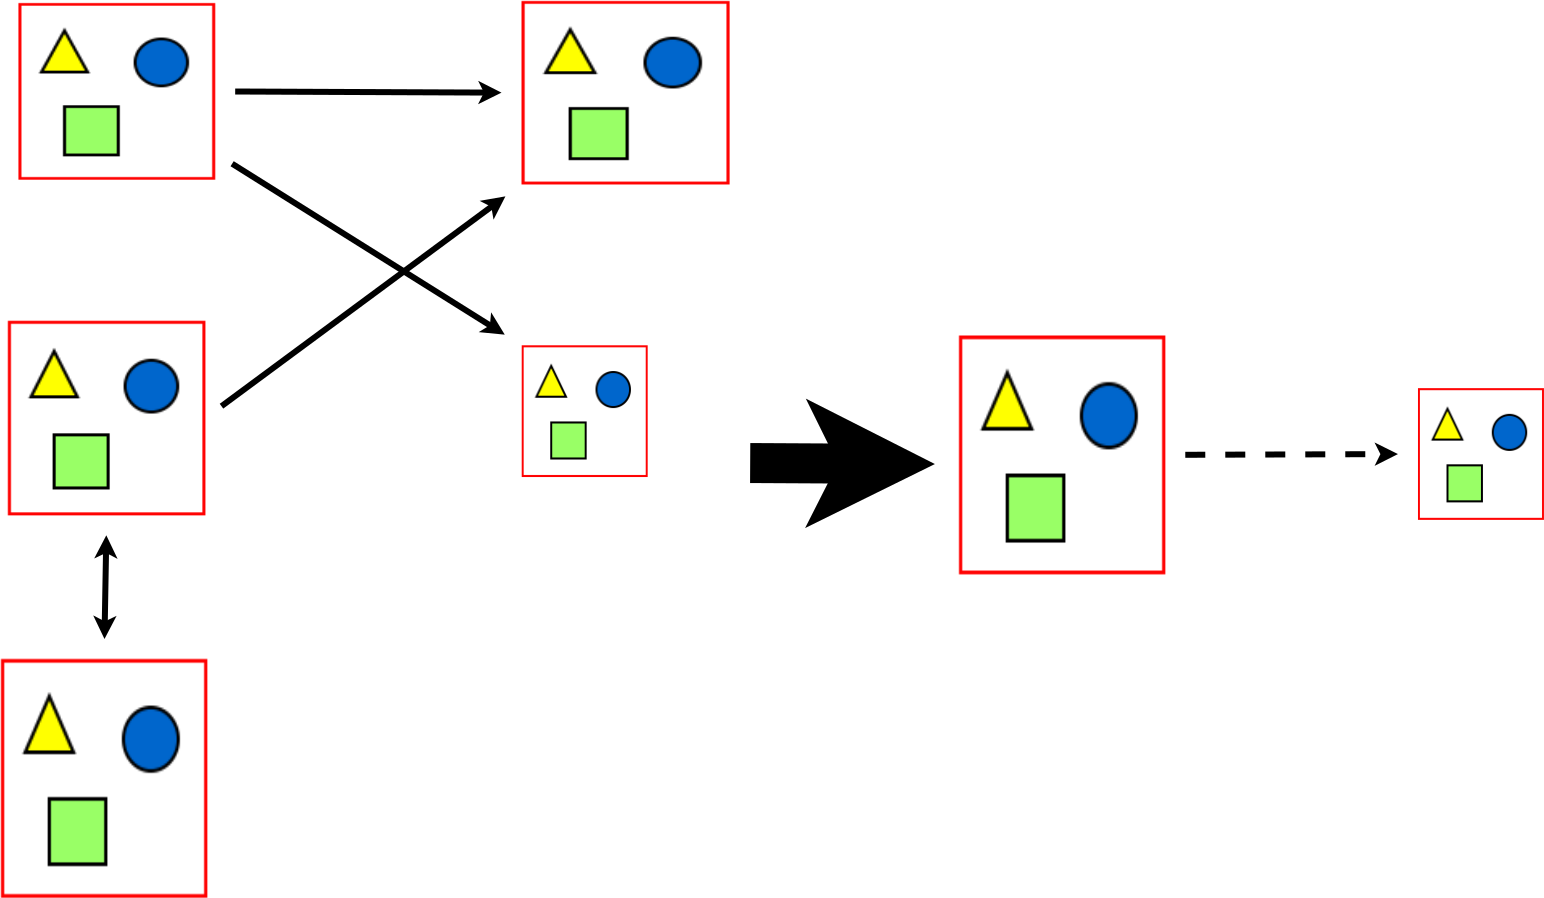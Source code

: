 <?xml version="1.0" encoding="UTF-8"?>
<dia:diagram xmlns:dia="http://www.lysator.liu.se/~alla/dia/">
  <dia:layer name="Background" visible="true">
    <dia:object type="Standard - Image" version="0" id="O0">
      <dia:attribute name="obj_pos">
        <dia:point val="5.6,-1.6"/>
      </dia:attribute>
      <dia:attribute name="obj_bb">
        <dia:rectangle val="5.55,-1.65;15.489,7.287"/>
      </dia:attribute>
      <dia:attribute name="elem_corner">
        <dia:point val="5.6,-1.6"/>
      </dia:attribute>
      <dia:attribute name="elem_width">
        <dia:real val="9.839"/>
      </dia:attribute>
      <dia:attribute name="elem_height">
        <dia:real val="8.837"/>
      </dia:attribute>
      <dia:attribute name="draw_border">
        <dia:boolean val="false"/>
      </dia:attribute>
      <dia:attribute name="keep_aspect">
        <dia:boolean val="true"/>
      </dia:attribute>
      <dia:attribute name="file">
        <dia:string>#/home/pcv/diplomka/trunk/docs/pics/Boy_1.gif#</dia:string>
      </dia:attribute>
    </dia:object>
    <dia:object type="Standard - Image" version="0" id="O1">
      <dia:attribute name="obj_pos">
        <dia:point val="5.075,14.29"/>
      </dia:attribute>
      <dia:attribute name="obj_bb">
        <dia:rectangle val="5.025,14.24;15.0,24.063"/>
      </dia:attribute>
      <dia:attribute name="elem_corner">
        <dia:point val="5.075,14.29"/>
      </dia:attribute>
      <dia:attribute name="elem_width">
        <dia:real val="9.875"/>
      </dia:attribute>
      <dia:attribute name="elem_height">
        <dia:real val="9.723"/>
      </dia:attribute>
      <dia:attribute name="draw_border">
        <dia:boolean val="false"/>
      </dia:attribute>
      <dia:attribute name="keep_aspect">
        <dia:boolean val="true"/>
      </dia:attribute>
      <dia:attribute name="file">
        <dia:string>#/home/pcv/diplomka/trunk/docs/pics/Girl.gif#</dia:string>
      </dia:attribute>
    </dia:object>
    <dia:object type="Standard - Image" version="0" id="O2">
      <dia:attribute name="obj_pos">
        <dia:point val="30.755,-1.702"/>
      </dia:attribute>
      <dia:attribute name="obj_bb">
        <dia:rectangle val="30.705,-1.752;41.213,7.521"/>
      </dia:attribute>
      <dia:attribute name="elem_corner">
        <dia:point val="30.755,-1.702"/>
      </dia:attribute>
      <dia:attribute name="elem_width">
        <dia:real val="10.408"/>
      </dia:attribute>
      <dia:attribute name="elem_height">
        <dia:real val="9.173"/>
      </dia:attribute>
      <dia:attribute name="draw_border">
        <dia:boolean val="false"/>
      </dia:attribute>
      <dia:attribute name="keep_aspect">
        <dia:boolean val="true"/>
      </dia:attribute>
      <dia:attribute name="file">
        <dia:string>#/home/pcv/diplomka/trunk/docs/pics/Bananas.gif#</dia:string>
      </dia:attribute>
    </dia:object>
    <dia:object type="Standard - Image" version="0" id="O3">
      <dia:attribute name="obj_pos">
        <dia:point val="30.765,15.512"/>
      </dia:attribute>
      <dia:attribute name="obj_bb">
        <dia:rectangle val="30.715,15.463;37.113,22.149"/>
      </dia:attribute>
      <dia:attribute name="elem_corner">
        <dia:point val="30.765,15.512"/>
      </dia:attribute>
      <dia:attribute name="elem_width">
        <dia:real val="6.299"/>
      </dia:attribute>
      <dia:attribute name="elem_height">
        <dia:real val="6.587"/>
      </dia:attribute>
      <dia:attribute name="draw_border">
        <dia:boolean val="false"/>
      </dia:attribute>
      <dia:attribute name="keep_aspect">
        <dia:boolean val="true"/>
      </dia:attribute>
      <dia:attribute name="file">
        <dia:string>#/home/pcv/diplomka/trunk/docs/pics/Pear.gif#</dia:string>
      </dia:attribute>
    </dia:object>
    <dia:object type="Standard - Line" version="0" id="O4">
      <dia:attribute name="obj_pos">
        <dia:point val="15.439,2.819"/>
      </dia:attribute>
      <dia:attribute name="obj_bb">
        <dia:rectangle val="16.289,2.379;29.907,3.38"/>
      </dia:attribute>
      <dia:attribute name="conn_endpoints">
        <dia:point val="15.439,2.819"/>
        <dia:point val="30.755,2.884"/>
      </dia:attribute>
      <dia:attribute name="numcp">
        <dia:int val="1"/>
      </dia:attribute>
      <dia:attribute name="line_width">
        <dia:real val="0.3"/>
      </dia:attribute>
      <dia:attribute name="end_arrow">
        <dia:enum val="22"/>
      </dia:attribute>
      <dia:attribute name="end_arrow_length">
        <dia:real val="0.5"/>
      </dia:attribute>
      <dia:attribute name="end_arrow_width">
        <dia:real val="0.5"/>
      </dia:attribute>
      <dia:attribute name="absolute_start_gap">
        <dia:real val="1"/>
      </dia:attribute>
      <dia:attribute name="absolute_end_gap">
        <dia:real val="1"/>
      </dia:attribute>
      <dia:connections>
        <dia:connection handle="0" to="O0" connection="4"/>
        <dia:connection handle="1" to="O2" connection="3"/>
      </dia:connections>
    </dia:object>
    <dia:object type="Standard - Line" version="0" id="O5">
      <dia:attribute name="obj_pos">
        <dia:point val="15.54,5.966"/>
      </dia:attribute>
      <dia:attribute name="obj_bb">
        <dia:rectangle val="16.18,6.291;30.31,15.485"/>
      </dia:attribute>
      <dia:attribute name="conn_endpoints">
        <dia:point val="15.54,5.966"/>
        <dia:point val="30.765,15.512"/>
      </dia:attribute>
      <dia:attribute name="numcp">
        <dia:int val="1"/>
      </dia:attribute>
      <dia:attribute name="line_width">
        <dia:real val="0.3"/>
      </dia:attribute>
      <dia:attribute name="end_arrow">
        <dia:enum val="22"/>
      </dia:attribute>
      <dia:attribute name="end_arrow_length">
        <dia:real val="0.5"/>
      </dia:attribute>
      <dia:attribute name="end_arrow_width">
        <dia:real val="0.5"/>
      </dia:attribute>
      <dia:attribute name="absolute_start_gap">
        <dia:real val="1"/>
      </dia:attribute>
      <dia:attribute name="absolute_end_gap">
        <dia:real val="1"/>
      </dia:attribute>
      <dia:connections>
        <dia:connection handle="0" to="O0" connection="8"/>
        <dia:connection handle="1" to="O3" connection="0"/>
      </dia:connections>
    </dia:object>
    <dia:object type="Standard - Line" version="0" id="O6">
      <dia:attribute name="obj_pos">
        <dia:point val="14.95,19.152"/>
      </dia:attribute>
      <dia:attribute name="obj_bb">
        <dia:rectangle val="15.544,7.574;30.368,18.767"/>
      </dia:attribute>
      <dia:attribute name="conn_endpoints">
        <dia:point val="14.95,19.152"/>
        <dia:point val="30.755,7.471"/>
      </dia:attribute>
      <dia:attribute name="numcp">
        <dia:int val="1"/>
      </dia:attribute>
      <dia:attribute name="line_width">
        <dia:real val="0.3"/>
      </dia:attribute>
      <dia:attribute name="end_arrow">
        <dia:enum val="22"/>
      </dia:attribute>
      <dia:attribute name="end_arrow_length">
        <dia:real val="0.5"/>
      </dia:attribute>
      <dia:attribute name="end_arrow_width">
        <dia:real val="0.5"/>
      </dia:attribute>
      <dia:attribute name="absolute_start_gap">
        <dia:real val="1"/>
      </dia:attribute>
      <dia:attribute name="absolute_end_gap">
        <dia:real val="1"/>
      </dia:attribute>
      <dia:connections>
        <dia:connection handle="0" to="O1" connection="4"/>
        <dia:connection handle="1" to="O2" connection="5"/>
      </dia:connections>
    </dia:object>
    <dia:object type="Standard - Line" version="0" id="O7">
      <dia:attribute name="obj_pos">
        <dia:point val="42.189,21.4"/>
      </dia:attribute>
      <dia:attribute name="obj_bb">
        <dia:rectangle val="41.184,19.445;52.436,23.455"/>
      </dia:attribute>
      <dia:attribute name="conn_endpoints">
        <dia:point val="42.189,21.4"/>
        <dia:point val="51.425,21.45"/>
      </dia:attribute>
      <dia:attribute name="numcp">
        <dia:int val="1"/>
      </dia:attribute>
      <dia:attribute name="line_width">
        <dia:real val="2"/>
      </dia:attribute>
      <dia:attribute name="end_arrow">
        <dia:enum val="22"/>
      </dia:attribute>
      <dia:attribute name="end_arrow_length">
        <dia:real val="2"/>
      </dia:attribute>
      <dia:attribute name="end_arrow_width">
        <dia:real val="2"/>
      </dia:attribute>
    </dia:object>
    <dia:object type="Standard - Line" version="0" id="O8">
      <dia:attribute name="obj_pos">
        <dia:point val="62.944,20.992"/>
      </dia:attribute>
      <dia:attribute name="obj_bb">
        <dia:rectangle val="63.793,20.451;74.73,21.452"/>
      </dia:attribute>
      <dia:attribute name="conn_endpoints">
        <dia:point val="62.944,20.992"/>
        <dia:point val="75.578,20.948"/>
      </dia:attribute>
      <dia:attribute name="numcp">
        <dia:int val="1"/>
      </dia:attribute>
      <dia:attribute name="line_width">
        <dia:real val="0.3"/>
      </dia:attribute>
      <dia:attribute name="line_style">
        <dia:enum val="1"/>
      </dia:attribute>
      <dia:attribute name="end_arrow">
        <dia:enum val="22"/>
      </dia:attribute>
      <dia:attribute name="end_arrow_length">
        <dia:real val="0.5"/>
      </dia:attribute>
      <dia:attribute name="end_arrow_width">
        <dia:real val="0.5"/>
      </dia:attribute>
      <dia:attribute name="absolute_start_gap">
        <dia:real val="1"/>
      </dia:attribute>
      <dia:attribute name="absolute_end_gap">
        <dia:real val="1"/>
      </dia:attribute>
      <dia:connections>
        <dia:connection handle="0" to="O12" connection="4"/>
        <dia:connection handle="1" to="O9" connection="3"/>
      </dia:connections>
    </dia:object>
    <dia:object type="Standard - Image" version="0" id="O9">
      <dia:attribute name="obj_pos">
        <dia:point val="75.578,17.655"/>
      </dia:attribute>
      <dia:attribute name="obj_bb">
        <dia:rectangle val="75.528,17.605;81.927,24.292"/>
      </dia:attribute>
      <dia:attribute name="elem_corner">
        <dia:point val="75.578,17.655"/>
      </dia:attribute>
      <dia:attribute name="elem_width">
        <dia:real val="6.299"/>
      </dia:attribute>
      <dia:attribute name="elem_height">
        <dia:real val="6.587"/>
      </dia:attribute>
      <dia:attribute name="draw_border">
        <dia:boolean val="false"/>
      </dia:attribute>
      <dia:attribute name="keep_aspect">
        <dia:boolean val="true"/>
      </dia:attribute>
      <dia:attribute name="file">
        <dia:string>#/home/pcv/diplomka/trunk/docs/pics/Pear.gif#</dia:string>
      </dia:attribute>
    </dia:object>
    <dia:object type="Standard - Image" version="0" id="O10">
      <dia:attribute name="obj_pos">
        <dia:point val="4.73,31.198"/>
      </dia:attribute>
      <dia:attribute name="obj_bb">
        <dia:rectangle val="4.68,31.148;15.094,43.188"/>
      </dia:attribute>
      <dia:attribute name="elem_corner">
        <dia:point val="4.73,31.198"/>
      </dia:attribute>
      <dia:attribute name="elem_width">
        <dia:real val="10.314"/>
      </dia:attribute>
      <dia:attribute name="elem_height">
        <dia:real val="11.94"/>
      </dia:attribute>
      <dia:attribute name="draw_border">
        <dia:boolean val="false"/>
      </dia:attribute>
      <dia:attribute name="keep_aspect">
        <dia:boolean val="true"/>
      </dia:attribute>
      <dia:attribute name="file">
        <dia:string>#/home/pcv/diplomka/trunk/docs/pics/Spinster.gif#</dia:string>
      </dia:attribute>
    </dia:object>
    <dia:object type="Standard - Line" version="0" id="O11">
      <dia:attribute name="obj_pos">
        <dia:point val="10.013,24.013"/>
      </dia:attribute>
      <dia:attribute name="obj_bb">
        <dia:rectangle val="9.402,24.854;10.498,30.356"/>
      </dia:attribute>
      <dia:attribute name="conn_endpoints">
        <dia:point val="10.013,24.013"/>
        <dia:point val="9.887,31.198"/>
      </dia:attribute>
      <dia:attribute name="numcp">
        <dia:int val="1"/>
      </dia:attribute>
      <dia:attribute name="line_width">
        <dia:real val="0.3"/>
      </dia:attribute>
      <dia:attribute name="start_arrow">
        <dia:enum val="22"/>
      </dia:attribute>
      <dia:attribute name="start_arrow_length">
        <dia:real val="0.5"/>
      </dia:attribute>
      <dia:attribute name="start_arrow_width">
        <dia:real val="0.5"/>
      </dia:attribute>
      <dia:attribute name="end_arrow">
        <dia:enum val="22"/>
      </dia:attribute>
      <dia:attribute name="end_arrow_length">
        <dia:real val="0.5"/>
      </dia:attribute>
      <dia:attribute name="end_arrow_width">
        <dia:real val="0.5"/>
      </dia:attribute>
      <dia:attribute name="absolute_start_gap">
        <dia:real val="1"/>
      </dia:attribute>
      <dia:attribute name="absolute_end_gap">
        <dia:real val="1"/>
      </dia:attribute>
      <dia:connections>
        <dia:connection handle="0" to="O1" connection="6"/>
        <dia:connection handle="1" to="O10" connection="1"/>
      </dia:connections>
    </dia:object>
    <dia:object type="Standard - Image" version="0" id="O12">
      <dia:attribute name="obj_pos">
        <dia:point val="52.63,15.023"/>
      </dia:attribute>
      <dia:attribute name="obj_bb">
        <dia:rectangle val="52.58,14.973;62.994,27.012"/>
      </dia:attribute>
      <dia:attribute name="elem_corner">
        <dia:point val="52.63,15.023"/>
      </dia:attribute>
      <dia:attribute name="elem_width">
        <dia:real val="10.314"/>
      </dia:attribute>
      <dia:attribute name="elem_height">
        <dia:real val="11.94"/>
      </dia:attribute>
      <dia:attribute name="draw_border">
        <dia:boolean val="false"/>
      </dia:attribute>
      <dia:attribute name="keep_aspect">
        <dia:boolean val="true"/>
      </dia:attribute>
      <dia:attribute name="file">
        <dia:string>#/home/pcv/diplomka/trunk/docs/pics/Spinster.gif#</dia:string>
      </dia:attribute>
    </dia:object>
  </dia:layer>
</dia:diagram>
